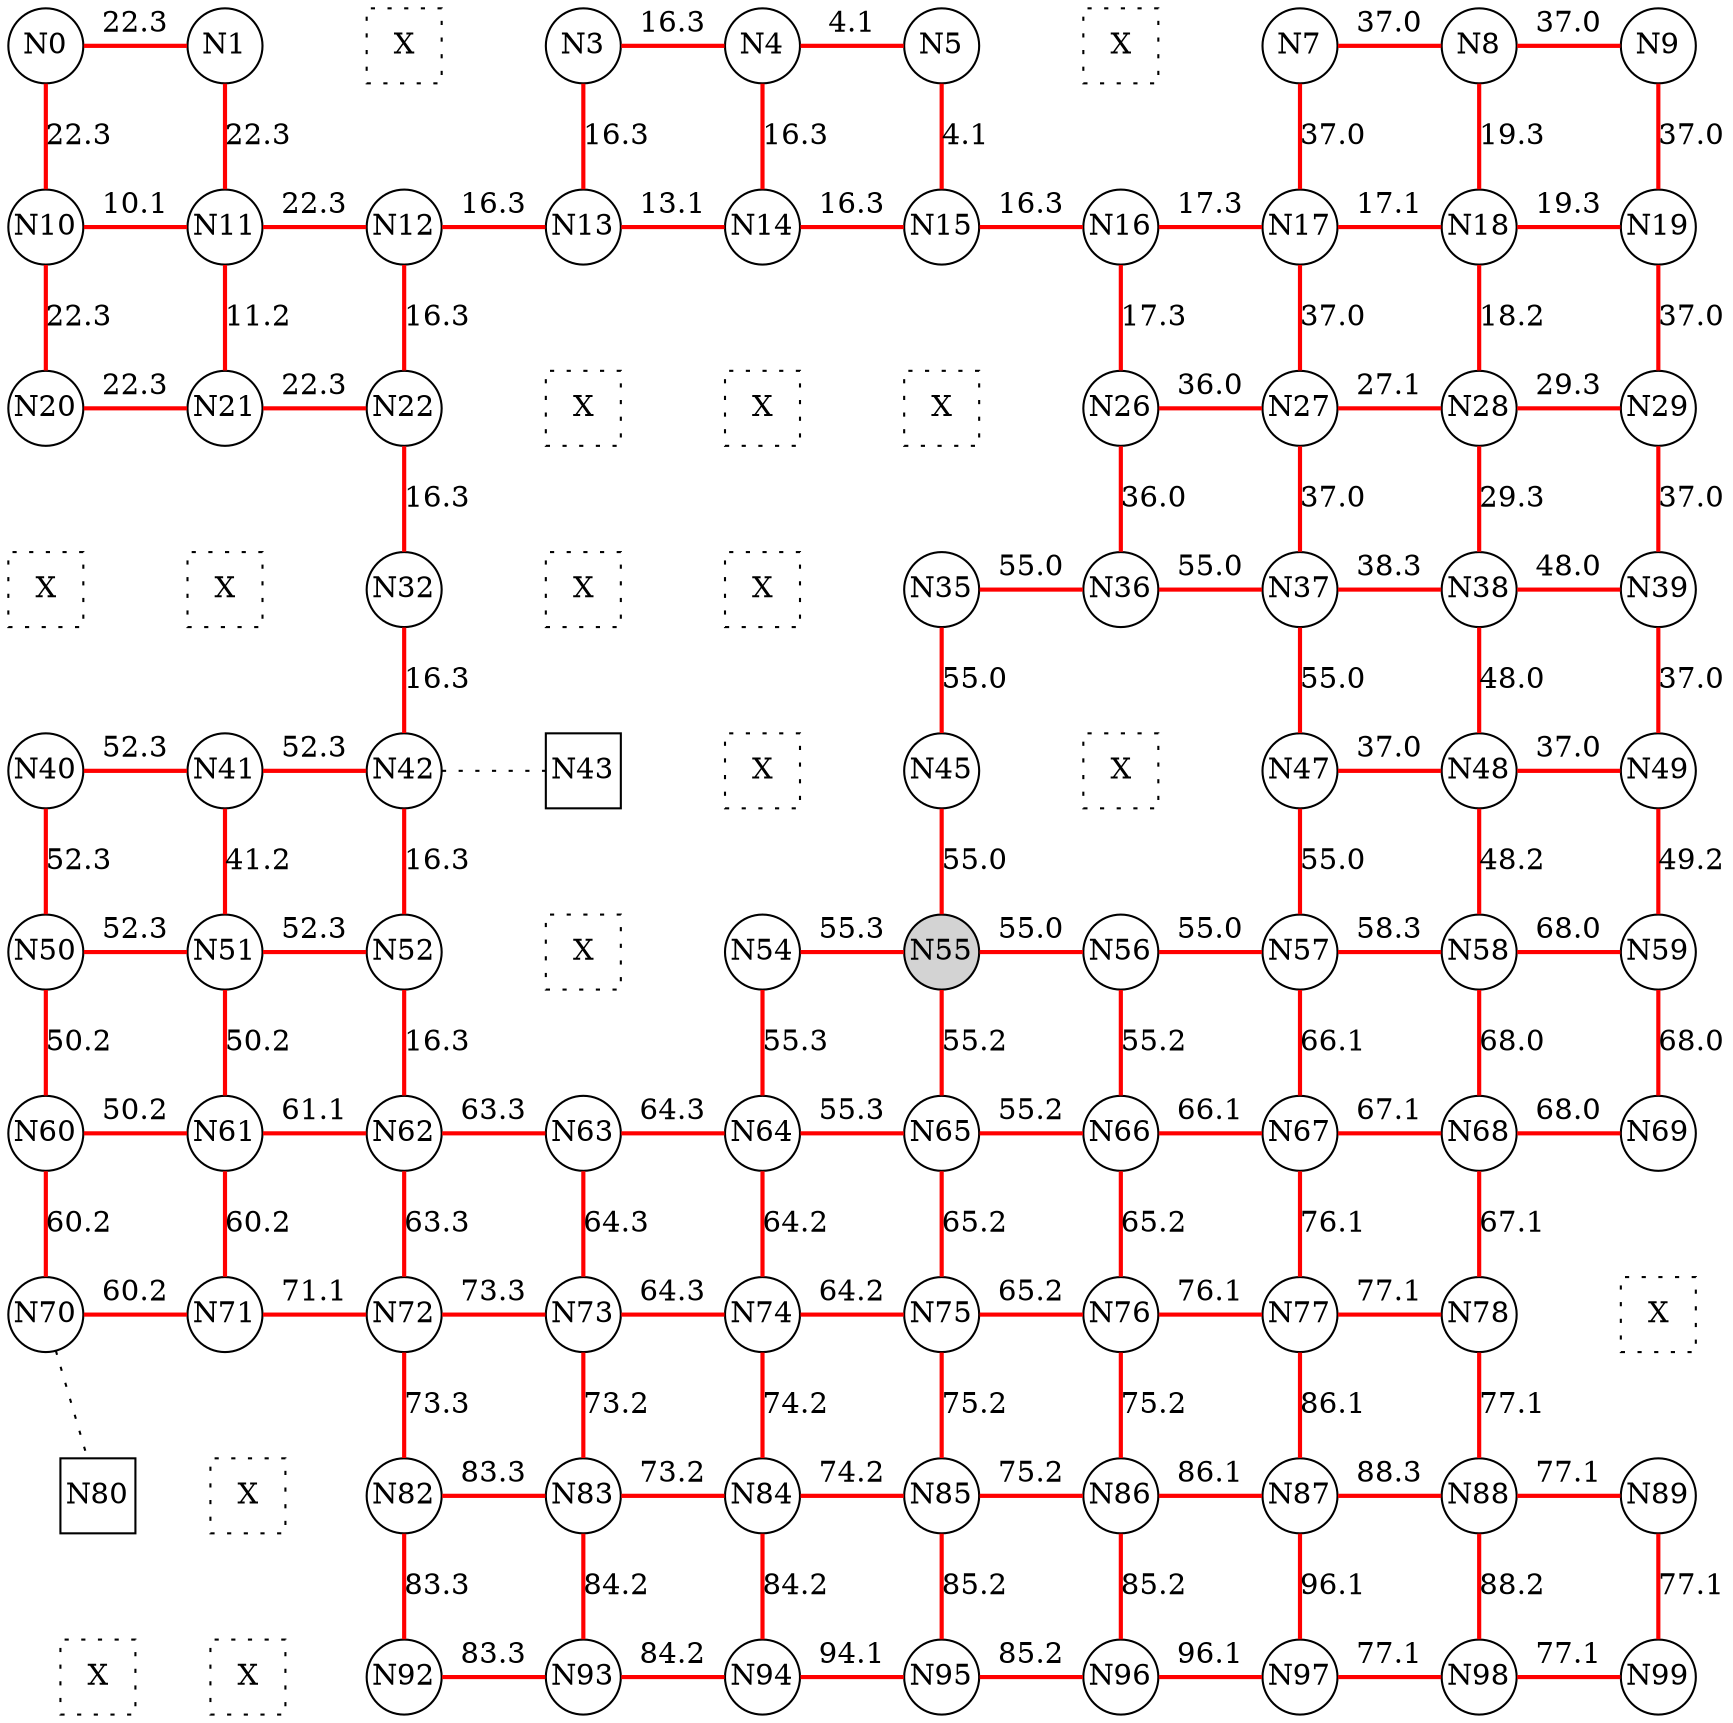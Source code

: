 
 digraph G { graph [layout=dot] 
 {rank=same; N0 [shape=circle, fixedsize=true]; N1 [shape=circle, fixedsize=true]; N2 [shape=square, style=dotted, fixedsize=true, label=X]; N3 [shape=circle, fixedsize=true]; N4 [shape=circle, fixedsize=true]; N5 [shape=circle, fixedsize=true]; N6 [shape=square, style=dotted, fixedsize=true, label=X]; N7 [shape=circle, fixedsize=true]; N8 [shape=circle, fixedsize=true]; N9 [shape=circle, fixedsize=true];  }
 {rank=same; N10 [shape=circle, fixedsize=true]; N11 [shape=circle, fixedsize=true]; N12 [shape=circle, fixedsize=true]; N13 [shape=circle, fixedsize=true]; N14 [shape=circle, fixedsize=true]; N15 [shape=circle, fixedsize=true]; N16 [shape=circle, fixedsize=true]; N17 [shape=circle, fixedsize=true]; N18 [shape=circle, fixedsize=true]; N19 [shape=circle, fixedsize=true];  }
 {rank=same; N20 [shape=circle, fixedsize=true]; N21 [shape=circle, fixedsize=true]; N22 [shape=circle, fixedsize=true]; N23 [shape=square, style=dotted, fixedsize=true, label=X]; N24 [shape=square, style=dotted, fixedsize=true, label=X]; N25 [shape=square, style=dotted, fixedsize=true, label=X]; N26 [shape=circle, fixedsize=true]; N27 [shape=circle, fixedsize=true]; N28 [shape=circle, fixedsize=true]; N29 [shape=circle, fixedsize=true];  }
 {rank=same; N30 [shape=square, style=dotted, fixedsize=true, label=X]; N31 [shape=square, style=dotted, fixedsize=true, label=X]; N32 [shape=circle, fixedsize=true]; N33 [shape=square, style=dotted, fixedsize=true, label=X]; N34 [shape=square, style=dotted, fixedsize=true, label=X]; N35 [shape=circle, fixedsize=true]; N36 [shape=circle, fixedsize=true]; N37 [shape=circle, fixedsize=true]; N38 [shape=circle, fixedsize=true]; N39 [shape=circle, fixedsize=true];  }
 {rank=same; N40 [shape=circle, fixedsize=true]; N41 [shape=circle, fixedsize=true]; N42 [shape=circle, fixedsize=true]; N43 [shape=square, fixedsize=true]; N44 [shape=square, style=dotted, fixedsize=true, label=X]; N45 [shape=circle, fixedsize=true]; N46 [shape=square, style=dotted, fixedsize=true, label=X]; N47 [shape=circle, fixedsize=true]; N48 [shape=circle, fixedsize=true]; N49 [shape=circle, fixedsize=true];  }
 {rank=same; N50 [shape=circle, fixedsize=true]; N51 [shape=circle, fixedsize=true]; N52 [shape=circle, fixedsize=true]; N53 [shape=square, style=dotted, fixedsize=true, label=X]; N54 [shape=circle, fixedsize=true]; N55 [shape=circle, style=filled, fixedsize=true]; N56 [shape=circle, fixedsize=true]; N57 [shape=circle, fixedsize=true]; N58 [shape=circle, fixedsize=true]; N59 [shape=circle, fixedsize=true];  }
 {rank=same; N60 [shape=circle, fixedsize=true]; N61 [shape=circle, fixedsize=true]; N62 [shape=circle, fixedsize=true]; N63 [shape=circle, fixedsize=true]; N64 [shape=circle, fixedsize=true]; N65 [shape=circle, fixedsize=true]; N66 [shape=circle, fixedsize=true]; N67 [shape=circle, fixedsize=true]; N68 [shape=circle, fixedsize=true]; N69 [shape=circle, fixedsize=true];  }
 {rank=same; N70 [shape=circle, fixedsize=true]; N71 [shape=circle, fixedsize=true]; N72 [shape=circle, fixedsize=true]; N73 [shape=circle, fixedsize=true]; N74 [shape=circle, fixedsize=true]; N75 [shape=circle, fixedsize=true]; N76 [shape=circle, fixedsize=true]; N77 [shape=circle, fixedsize=true]; N78 [shape=circle, fixedsize=true]; N79 [shape=square, style=dotted, fixedsize=true, label=X];  }
 {rank=same; N80 [shape=square, fixedsize=true]; N81 [shape=square, style=dotted, fixedsize=true, label=X]; N82 [shape=circle, fixedsize=true]; N83 [shape=circle, fixedsize=true]; N84 [shape=circle, fixedsize=true]; N85 [shape=circle, fixedsize=true]; N86 [shape=circle, fixedsize=true]; N87 [shape=circle, fixedsize=true]; N88 [shape=circle, fixedsize=true]; N89 [shape=circle, fixedsize=true];  }
 {rank=same; N90 [shape=square, style=dotted, fixedsize=true, label=X]; N91 [shape=square, style=dotted, fixedsize=true, label=X]; N92 [shape=circle, fixedsize=true]; N93 [shape=circle, fixedsize=true]; N94 [shape=circle, fixedsize=true]; N95 [shape=circle, fixedsize=true]; N96 [shape=circle, fixedsize=true]; N97 [shape=circle, fixedsize=true]; N98 [shape=circle, fixedsize=true]; N99 [shape=circle, fixedsize=true];  }
N0->N1 [dir=none, color=red, style=bold, label="22.3"]
N1->N2 [dir=none, style=invis, label=" "]
N2->N3 [dir=none, style=invis, label=" "]
N3->N4 [dir=none, color=red, style=bold, label="16.3"]
N4->N5 [dir=none, color=red, style=bold, label="4.1"]
N5->N6 [dir=none, style=invis, label=" "]
N6->N7 [dir=none, style=invis, label=" "]
N7->N8 [dir=none, color=red, style=bold, label="37.0"]
N8->N9 [dir=none, color=red, style=bold, label="37.0"]
N10->N11 [dir=none, color=red, style=bold, label="10.1"]
N11->N12 [dir=none, color=red, style=bold, label="22.3"]
N12->N13 [dir=none, color=red, style=bold, label="16.3"]
N13->N14 [dir=none, color=red, style=bold, label="13.1"]
N14->N15 [dir=none, color=red, style=bold, label="16.3"]
N15->N16 [dir=none, color=red, style=bold, label="16.3"]
N16->N17 [dir=none, color=red, style=bold, label="17.3"]
N17->N18 [dir=none, color=red, style=bold, label="17.1"]
N18->N19 [dir=none, color=red, style=bold, label="19.3"]
N20->N21 [dir=none, color=red, style=bold, label="22.3"]
N21->N22 [dir=none, color=red, style=bold, label="22.3"]
N22->N23 [dir=none, style=invis, label=" "]
N23->N24 [dir=none, style=invis, label=" "]
N24->N25 [dir=none, style=invis, label=" "]
N25->N26 [dir=none, style=invis, label=" "]
N26->N27 [dir=none, color=red, style=bold, label="36.0"]
N27->N28 [dir=none, color=red, style=bold, label="27.1"]
N28->N29 [dir=none, color=red, style=bold, label="29.3"]
N30->N31 [dir=none, style=invis, label=" "]
N31->N32 [dir=none, style=invis, label=" "]
N32->N33 [dir=none, style=invis, label=" "]
N33->N34 [dir=none, style=invis, label=" "]
N34->N35 [dir=none, style=invis, label=" "]
N35->N36 [dir=none, color=red, style=bold, label="55.0"]
N36->N37 [dir=none, color=red, style=bold, label="55.0"]
N37->N38 [dir=none, color=red, style=bold, label="38.3"]
N38->N39 [dir=none, color=red, style=bold, label="48.0"]
N40->N41 [dir=none, color=red, style=bold, label="52.3"]
N41->N42 [dir=none, color=red, style=bold, label="52.3"]
N42->N43 [dir=none, style=dotted, label=""]
N43->N44 [dir=none, style=invis, label=" "]
N44->N45 [dir=none, style=invis, label=" "]
N45->N46 [dir=none, style=invis, label=" "]
N46->N47 [dir=none, style=invis, label=" "]
N47->N48 [dir=none, color=red, style=bold, label="37.0"]
N48->N49 [dir=none, color=red, style=bold, label="37.0"]
N50->N51 [dir=none, color=red, style=bold, label="52.3"]
N51->N52 [dir=none, color=red, style=bold, label="52.3"]
N52->N53 [dir=none, style=invis, label=" "]
N53->N54 [dir=none, style=invis, label=" "]
N54->N55 [dir=none, color=red, style=bold, label="55.3"]
N55->N56 [dir=none, color=red, style=bold, label="55.0"]
N56->N57 [dir=none, color=red, style=bold, label="55.0"]
N57->N58 [dir=none, color=red, style=bold, label="58.3"]
N58->N59 [dir=none, color=red, style=bold, label="68.0"]
N60->N61 [dir=none, color=red, style=bold, label="50.2"]
N61->N62 [dir=none, color=red, style=bold, label="61.1"]
N62->N63 [dir=none, color=red, style=bold, label="63.3"]
N63->N64 [dir=none, color=red, style=bold, label="64.3"]
N64->N65 [dir=none, color=red, style=bold, label="55.3"]
N65->N66 [dir=none, color=red, style=bold, label="55.2"]
N66->N67 [dir=none, color=red, style=bold, label="66.1"]
N67->N68 [dir=none, color=red, style=bold, label="67.1"]
N68->N69 [dir=none, color=red, style=bold, label="68.0"]
N70->N71 [dir=none, color=red, style=bold, label="60.2"]
N71->N72 [dir=none, color=red, style=bold, label="71.1"]
N72->N73 [dir=none, color=red, style=bold, label="73.3"]
N73->N74 [dir=none, color=red, style=bold, label="64.3"]
N74->N75 [dir=none, color=red, style=bold, label="64.2"]
N75->N76 [dir=none, color=red, style=bold, label="65.2"]
N76->N77 [dir=none, color=red, style=bold, label="76.1"]
N77->N78 [dir=none, color=red, style=bold, label="77.1"]
N78->N79 [dir=none, style=invis, label=" "]
N80->N81 [dir=none, style=invis, label=" "]
N81->N82 [dir=none, style=invis, label=" "]
N82->N83 [dir=none, color=red, style=bold, label="83.3"]
N83->N84 [dir=none, color=red, style=bold, label="73.2"]
N84->N85 [dir=none, color=red, style=bold, label="74.2"]
N85->N86 [dir=none, color=red, style=bold, label="75.2"]
N86->N87 [dir=none, color=red, style=bold, label="86.1"]
N87->N88 [dir=none, color=red, style=bold, label="88.3"]
N88->N89 [dir=none, color=red, style=bold, label="77.1"]
N90->N91 [dir=none, style=invis, label=" "]
N91->N92 [dir=none, style=invis, label=" "]
N92->N93 [dir=none, color=red, style=bold, label="83.3"]
N93->N94 [dir=none, color=red, style=bold, label="84.2"]
N94->N95 [dir=none, color=red, style=bold, label="94.1"]
N95->N96 [dir=none, color=red, style=bold, label="85.2"]
N96->N97 [dir=none, color=red, style=bold, label="96.1"]
N97->N98 [dir=none, color=red, style=bold, label="77.1"]
N98->N99 [dir=none, color=red, style=bold, label="77.1"]
N0->N10 [dir=none, color=red, style=bold, label="22.3"]
N10->N20 [dir=none, color=red, style=bold, label="22.3"]
N20->N30 [dir=none, style=invis, label=" "]
N30->N40 [dir=none, style=invis, label=" "]
N40->N50 [dir=none, color=red, style=bold, label="52.3"]
N50->N60 [dir=none, color=red, style=bold, label="50.2"]
N60->N70 [dir=none, color=red, style=bold, label="60.2"]
N70->N80 [dir=none, style=dotted, label=""]
N80->N90 [dir=none, style=invis, label=" "]
N1->N11 [dir=none, color=red, style=bold, label="22.3"]
N11->N21 [dir=none, color=red, style=bold, label="11.2"]
N21->N31 [dir=none, style=invis, label=" "]
N31->N41 [dir=none, style=invis, label=" "]
N41->N51 [dir=none, color=red, style=bold, label="41.2"]
N51->N61 [dir=none, color=red, style=bold, label="50.2"]
N61->N71 [dir=none, color=red, style=bold, label="60.2"]
N71->N81 [dir=none, style=invis, label=" "]
N81->N91 [dir=none, style=invis, label=" "]
N2->N12 [dir=none, style=invis, label=" "]
N12->N22 [dir=none, color=red, style=bold, label="16.3"]
N22->N32 [dir=none, color=red, style=bold, label="16.3"]
N32->N42 [dir=none, color=red, style=bold, label="16.3"]
N42->N52 [dir=none, color=red, style=bold, label="16.3"]
N52->N62 [dir=none, color=red, style=bold, label="16.3"]
N62->N72 [dir=none, color=red, style=bold, label="63.3"]
N72->N82 [dir=none, color=red, style=bold, label="73.3"]
N82->N92 [dir=none, color=red, style=bold, label="83.3"]
N3->N13 [dir=none, color=red, style=bold, label="16.3"]
N13->N23 [dir=none, style=invis, label=" "]
N23->N33 [dir=none, style=invis, label=" "]
N33->N43 [dir=none, style=invis, label=" "]
N43->N53 [dir=none, style=invis, label=" "]
N53->N63 [dir=none, style=invis, label=" "]
N63->N73 [dir=none, color=red, style=bold, label="64.3"]
N73->N83 [dir=none, color=red, style=bold, label="73.2"]
N83->N93 [dir=none, color=red, style=bold, label="84.2"]
N4->N14 [dir=none, color=red, style=bold, label="16.3"]
N14->N24 [dir=none, style=invis, label=" "]
N24->N34 [dir=none, style=invis, label=" "]
N34->N44 [dir=none, style=invis, label=" "]
N44->N54 [dir=none, style=invis, label=" "]
N54->N64 [dir=none, color=red, style=bold, label="55.3"]
N64->N74 [dir=none, color=red, style=bold, label="64.2"]
N74->N84 [dir=none, color=red, style=bold, label="74.2"]
N84->N94 [dir=none, color=red, style=bold, label="84.2"]
N5->N15 [dir=none, color=red, style=bold, label="4.1"]
N15->N25 [dir=none, style=invis, label=" "]
N25->N35 [dir=none, style=invis, label=" "]
N35->N45 [dir=none, color=red, style=bold, label="55.0"]
N45->N55 [dir=none, color=red, style=bold, label="55.0"]
N55->N65 [dir=none, color=red, style=bold, label="55.2"]
N65->N75 [dir=none, color=red, style=bold, label="65.2"]
N75->N85 [dir=none, color=red, style=bold, label="75.2"]
N85->N95 [dir=none, color=red, style=bold, label="85.2"]
N6->N16 [dir=none, style=invis, label=" "]
N16->N26 [dir=none, color=red, style=bold, label="17.3"]
N26->N36 [dir=none, color=red, style=bold, label="36.0"]
N36->N46 [dir=none, style=invis, label=" "]
N46->N56 [dir=none, style=invis, label=" "]
N56->N66 [dir=none, color=red, style=bold, label="55.2"]
N66->N76 [dir=none, color=red, style=bold, label="65.2"]
N76->N86 [dir=none, color=red, style=bold, label="75.2"]
N86->N96 [dir=none, color=red, style=bold, label="85.2"]
N7->N17 [dir=none, color=red, style=bold, label="37.0"]
N17->N27 [dir=none, color=red, style=bold, label="37.0"]
N27->N37 [dir=none, color=red, style=bold, label="37.0"]
N37->N47 [dir=none, color=red, style=bold, label="55.0"]
N47->N57 [dir=none, color=red, style=bold, label="55.0"]
N57->N67 [dir=none, color=red, style=bold, label="66.1"]
N67->N77 [dir=none, color=red, style=bold, label="76.1"]
N77->N87 [dir=none, color=red, style=bold, label="86.1"]
N87->N97 [dir=none, color=red, style=bold, label="96.1"]
N8->N18 [dir=none, color=red, style=bold, label="19.3"]
N18->N28 [dir=none, color=red, style=bold, label="18.2"]
N28->N38 [dir=none, color=red, style=bold, label="29.3"]
N38->N48 [dir=none, color=red, style=bold, label="48.0"]
N48->N58 [dir=none, color=red, style=bold, label="48.2"]
N58->N68 [dir=none, color=red, style=bold, label="68.0"]
N68->N78 [dir=none, color=red, style=bold, label="67.1"]
N78->N88 [dir=none, color=red, style=bold, label="77.1"]
N88->N98 [dir=none, color=red, style=bold, label="88.2"]
N9->N19 [dir=none, color=red, style=bold, label="37.0"]
N19->N29 [dir=none, color=red, style=bold, label="37.0"]
N29->N39 [dir=none, color=red, style=bold, label="37.0"]
N39->N49 [dir=none, color=red, style=bold, label="37.0"]
N49->N59 [dir=none, color=red, style=bold, label="49.2"]
N59->N69 [dir=none, color=red, style=bold, label="68.0"]
N69->N79 [dir=none, style=invis, label=" "]
N79->N89 [dir=none, style=invis, label=" "]
N89->N99 [dir=none, color=red, style=bold, label="77.1"]
 }
